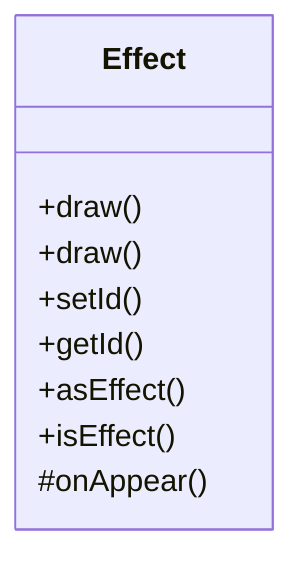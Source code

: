 classDiagram
    class Effect {
        +draw()
        +draw()
        +setId()
        +getId()
        +asEffect()
        +isEffect()
        #onAppear()
    }